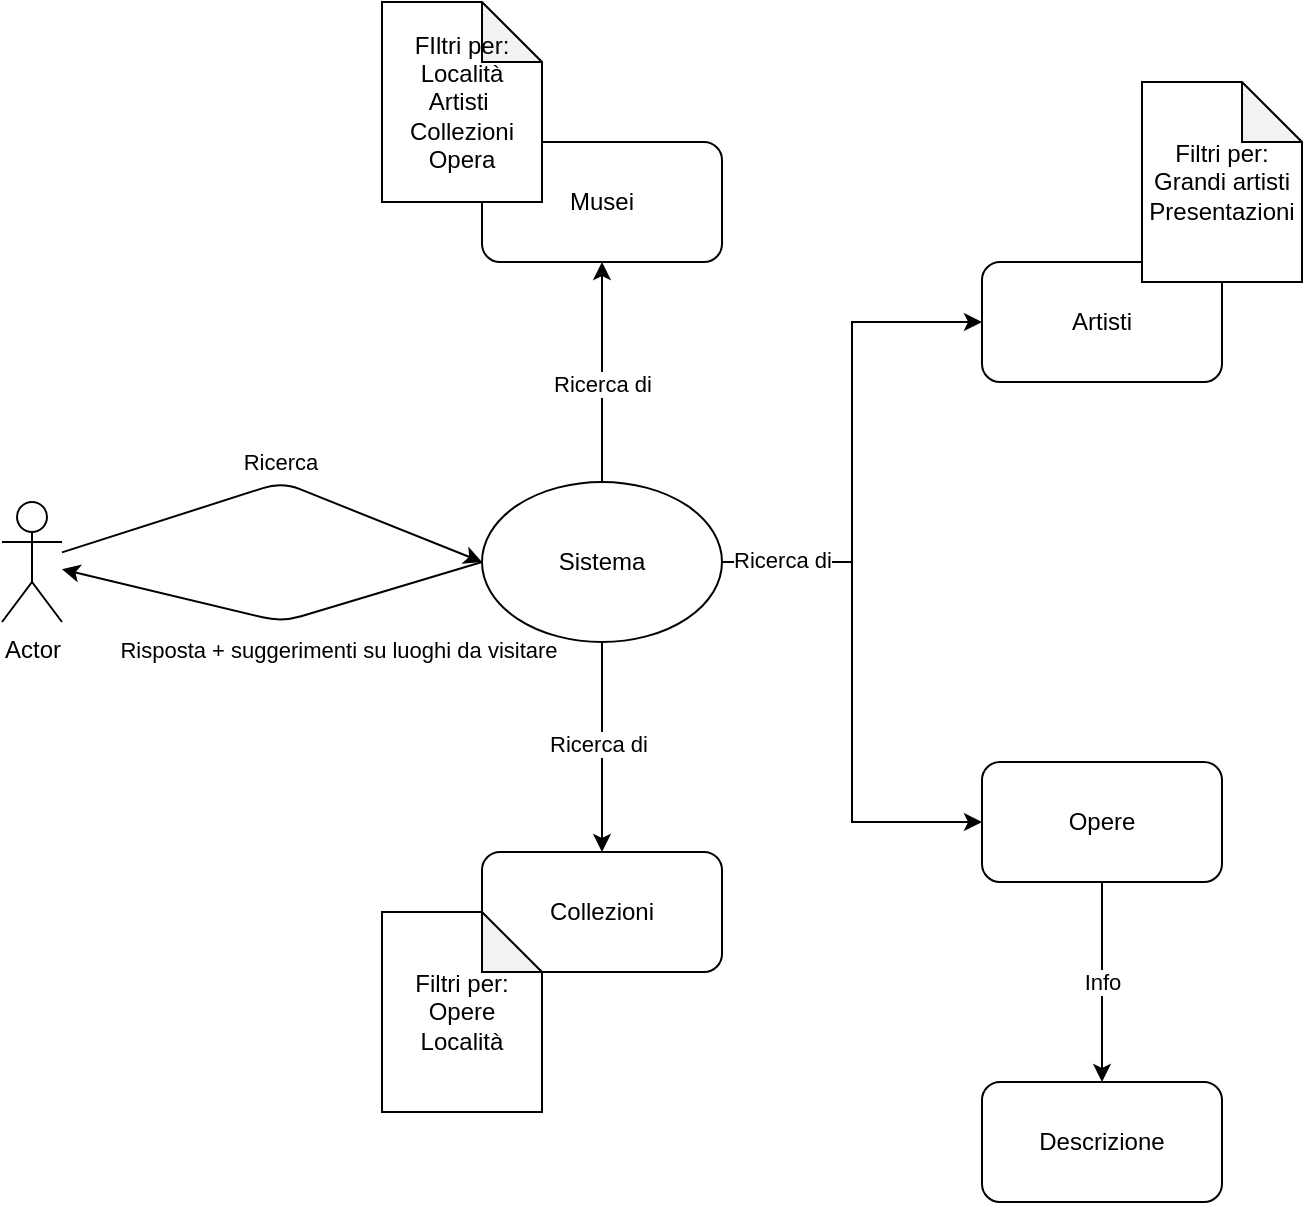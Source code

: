 <mxfile version="14.1.9" type="device"><diagram id="YxbzdZhqIwCLPPs8bVtZ" name="Page-1"><mxGraphModel dx="1906" dy="945" grid="1" gridSize="10" guides="1" tooltips="1" connect="1" arrows="1" fold="1" page="1" pageScale="1" pageWidth="827" pageHeight="1169" math="0" shadow="0"><root><mxCell id="0"/><mxCell id="1" parent="0"/><mxCell id="t337zGZdRzqDDpO4RTEb-1" value="Actor" style="shape=umlActor;verticalLabelPosition=bottom;verticalAlign=top;html=1;outlineConnect=0;" vertex="1" parent="1"><mxGeometry x="80" y="380" width="30" height="60" as="geometry"/></mxCell><mxCell id="t337zGZdRzqDDpO4RTEb-6" style="edgeStyle=orthogonalEdgeStyle;rounded=0;orthogonalLoop=1;jettySize=auto;html=1;entryX=0.5;entryY=1;entryDx=0;entryDy=0;" edge="1" parent="1" source="t337zGZdRzqDDpO4RTEb-3" target="t337zGZdRzqDDpO4RTEb-5"><mxGeometry relative="1" as="geometry"/></mxCell><mxCell id="t337zGZdRzqDDpO4RTEb-7" value="Ricerca di" style="edgeLabel;html=1;align=center;verticalAlign=middle;resizable=0;points=[];" vertex="1" connectable="0" parent="t337zGZdRzqDDpO4RTEb-6"><mxGeometry x="-0.105" relative="1" as="geometry"><mxPoint as="offset"/></mxGeometry></mxCell><mxCell id="t337zGZdRzqDDpO4RTEb-11" style="edgeStyle=orthogonalEdgeStyle;rounded=0;orthogonalLoop=1;jettySize=auto;html=1;entryX=0;entryY=0.5;entryDx=0;entryDy=0;" edge="1" parent="1" source="t337zGZdRzqDDpO4RTEb-3" target="t337zGZdRzqDDpO4RTEb-10"><mxGeometry relative="1" as="geometry"/></mxCell><mxCell id="t337zGZdRzqDDpO4RTEb-15" style="edgeStyle=orthogonalEdgeStyle;rounded=0;orthogonalLoop=1;jettySize=auto;html=1;entryX=0.5;entryY=0;entryDx=0;entryDy=0;" edge="1" parent="1" source="t337zGZdRzqDDpO4RTEb-3" target="t337zGZdRzqDDpO4RTEb-14"><mxGeometry relative="1" as="geometry"/></mxCell><mxCell id="t337zGZdRzqDDpO4RTEb-16" value="Ricerca di" style="edgeLabel;html=1;align=center;verticalAlign=middle;resizable=0;points=[];" vertex="1" connectable="0" parent="t337zGZdRzqDDpO4RTEb-15"><mxGeometry x="-0.038" y="-2" relative="1" as="geometry"><mxPoint as="offset"/></mxGeometry></mxCell><mxCell id="t337zGZdRzqDDpO4RTEb-21" style="edgeStyle=orthogonalEdgeStyle;rounded=0;orthogonalLoop=1;jettySize=auto;html=1;entryX=0;entryY=0.5;entryDx=0;entryDy=0;" edge="1" parent="1" source="t337zGZdRzqDDpO4RTEb-3" target="t337zGZdRzqDDpO4RTEb-20"><mxGeometry relative="1" as="geometry"/></mxCell><mxCell id="t337zGZdRzqDDpO4RTEb-22" value="Ricerca di" style="edgeLabel;html=1;align=center;verticalAlign=middle;resizable=0;points=[];" vertex="1" connectable="0" parent="t337zGZdRzqDDpO4RTEb-21"><mxGeometry x="-0.769" y="1" relative="1" as="geometry"><mxPoint as="offset"/></mxGeometry></mxCell><mxCell id="t337zGZdRzqDDpO4RTEb-3" value="Sistema" style="ellipse;whiteSpace=wrap;html=1;" vertex="1" parent="1"><mxGeometry x="320" y="370" width="120" height="80" as="geometry"/></mxCell><mxCell id="t337zGZdRzqDDpO4RTEb-5" value="Musei" style="rounded=1;whiteSpace=wrap;html=1;" vertex="1" parent="1"><mxGeometry x="320" y="200" width="120" height="60" as="geometry"/></mxCell><mxCell id="t337zGZdRzqDDpO4RTEb-9" value="FIltri per:&lt;br&gt;Località&lt;br&gt;Artisti&amp;nbsp;&lt;br&gt;Collezioni&lt;br&gt;Opera" style="shape=note;whiteSpace=wrap;html=1;backgroundOutline=1;darkOpacity=0.05;" vertex="1" parent="1"><mxGeometry x="270" y="130" width="80" height="100" as="geometry"/></mxCell><mxCell id="t337zGZdRzqDDpO4RTEb-10" value="Artisti" style="rounded=1;whiteSpace=wrap;html=1;" vertex="1" parent="1"><mxGeometry x="570" y="260" width="120" height="60" as="geometry"/></mxCell><mxCell id="t337zGZdRzqDDpO4RTEb-13" value="Filtri per:&lt;br&gt;Grandi artisti&lt;br&gt;Presentazioni" style="shape=note;whiteSpace=wrap;html=1;backgroundOutline=1;darkOpacity=0.05;" vertex="1" parent="1"><mxGeometry x="650" y="170" width="80" height="100" as="geometry"/></mxCell><mxCell id="t337zGZdRzqDDpO4RTEb-14" value="Collezioni" style="rounded=1;whiteSpace=wrap;html=1;" vertex="1" parent="1"><mxGeometry x="320" y="555" width="120" height="60" as="geometry"/></mxCell><mxCell id="t337zGZdRzqDDpO4RTEb-19" value="Filtri per:&lt;br&gt;Opere&lt;br&gt;Località" style="shape=note;whiteSpace=wrap;html=1;backgroundOutline=1;darkOpacity=0.05;" vertex="1" parent="1"><mxGeometry x="270" y="585" width="80" height="100" as="geometry"/></mxCell><mxCell id="t337zGZdRzqDDpO4RTEb-24" value="Info" style="edgeStyle=orthogonalEdgeStyle;rounded=0;orthogonalLoop=1;jettySize=auto;html=1;entryX=0.5;entryY=0;entryDx=0;entryDy=0;" edge="1" parent="1" source="t337zGZdRzqDDpO4RTEb-20" target="t337zGZdRzqDDpO4RTEb-23"><mxGeometry relative="1" as="geometry"/></mxCell><mxCell id="t337zGZdRzqDDpO4RTEb-20" value="Opere" style="rounded=1;whiteSpace=wrap;html=1;" vertex="1" parent="1"><mxGeometry x="570" y="510" width="120" height="60" as="geometry"/></mxCell><mxCell id="t337zGZdRzqDDpO4RTEb-23" value="Descrizione" style="rounded=1;whiteSpace=wrap;html=1;" vertex="1" parent="1"><mxGeometry x="570" y="670" width="120" height="60" as="geometry"/></mxCell><mxCell id="t337zGZdRzqDDpO4RTEb-25" value="Ricerca" style="endArrow=classic;html=1;entryX=0;entryY=0.5;entryDx=0;entryDy=0;" edge="1" parent="1" source="t337zGZdRzqDDpO4RTEb-1" target="t337zGZdRzqDDpO4RTEb-3"><mxGeometry x="0.035" y="10" width="50" height="50" relative="1" as="geometry"><mxPoint x="390" y="450" as="sourcePoint"/><mxPoint x="440" y="400" as="targetPoint"/><Array as="points"><mxPoint x="220" y="370"/></Array><mxPoint x="-5" y="-1" as="offset"/></mxGeometry></mxCell><mxCell id="t337zGZdRzqDDpO4RTEb-26" value="Risposta + suggerimenti su luoghi da visitare" style="endArrow=classic;html=1;exitX=0;exitY=0.5;exitDx=0;exitDy=0;" edge="1" parent="1" source="t337zGZdRzqDDpO4RTEb-3" target="t337zGZdRzqDDpO4RTEb-1"><mxGeometry x="-0.249" y="22" width="50" height="50" relative="1" as="geometry"><mxPoint x="390" y="450" as="sourcePoint"/><mxPoint x="440" y="400" as="targetPoint"/><Array as="points"><mxPoint x="220" y="440"/></Array><mxPoint as="offset"/></mxGeometry></mxCell></root></mxGraphModel></diagram></mxfile>